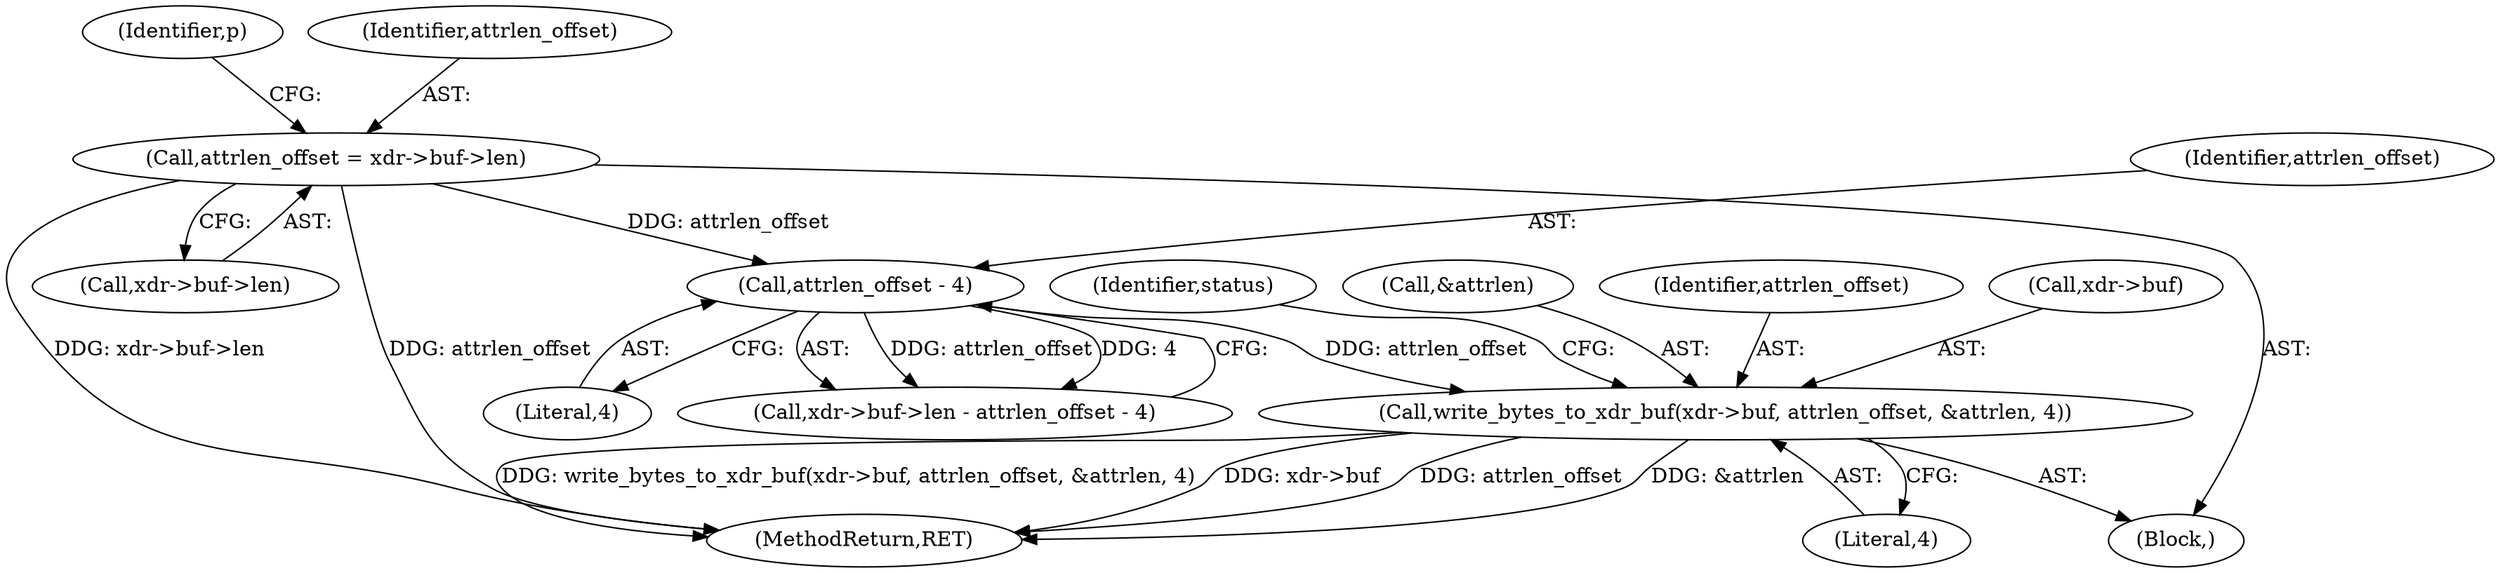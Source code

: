 digraph "0_linux_c70422f760c120480fee4de6c38804c72aa26bc1_12@API" {
"1001890" [label="(Call,write_bytes_to_xdr_buf(xdr->buf, attrlen_offset, &attrlen, 4))"];
"1001887" [label="(Call,attrlen_offset - 4)"];
"1000397" [label="(Call,attrlen_offset = xdr->buf->len)"];
"1001889" [label="(Literal,4)"];
"1001888" [label="(Identifier,attrlen_offset)"];
"1001891" [label="(Call,xdr->buf)"];
"1001899" [label="(Identifier,status)"];
"1001887" [label="(Call,attrlen_offset - 4)"];
"1000405" [label="(Identifier,p)"];
"1000399" [label="(Call,xdr->buf->len)"];
"1000397" [label="(Call,attrlen_offset = xdr->buf->len)"];
"1000110" [label="(Block,)"];
"1001881" [label="(Call,xdr->buf->len - attrlen_offset - 4)"];
"1001897" [label="(Literal,4)"];
"1001895" [label="(Call,&attrlen)"];
"1000398" [label="(Identifier,attrlen_offset)"];
"1001890" [label="(Call,write_bytes_to_xdr_buf(xdr->buf, attrlen_offset, &attrlen, 4))"];
"1001934" [label="(MethodReturn,RET)"];
"1001894" [label="(Identifier,attrlen_offset)"];
"1001890" -> "1000110"  [label="AST: "];
"1001890" -> "1001897"  [label="CFG: "];
"1001891" -> "1001890"  [label="AST: "];
"1001894" -> "1001890"  [label="AST: "];
"1001895" -> "1001890"  [label="AST: "];
"1001897" -> "1001890"  [label="AST: "];
"1001899" -> "1001890"  [label="CFG: "];
"1001890" -> "1001934"  [label="DDG: attrlen_offset"];
"1001890" -> "1001934"  [label="DDG: &attrlen"];
"1001890" -> "1001934"  [label="DDG: write_bytes_to_xdr_buf(xdr->buf, attrlen_offset, &attrlen, 4)"];
"1001890" -> "1001934"  [label="DDG: xdr->buf"];
"1001887" -> "1001890"  [label="DDG: attrlen_offset"];
"1001887" -> "1001881"  [label="AST: "];
"1001887" -> "1001889"  [label="CFG: "];
"1001888" -> "1001887"  [label="AST: "];
"1001889" -> "1001887"  [label="AST: "];
"1001881" -> "1001887"  [label="CFG: "];
"1001887" -> "1001881"  [label="DDG: attrlen_offset"];
"1001887" -> "1001881"  [label="DDG: 4"];
"1000397" -> "1001887"  [label="DDG: attrlen_offset"];
"1000397" -> "1000110"  [label="AST: "];
"1000397" -> "1000399"  [label="CFG: "];
"1000398" -> "1000397"  [label="AST: "];
"1000399" -> "1000397"  [label="AST: "];
"1000405" -> "1000397"  [label="CFG: "];
"1000397" -> "1001934"  [label="DDG: attrlen_offset"];
"1000397" -> "1001934"  [label="DDG: xdr->buf->len"];
}
